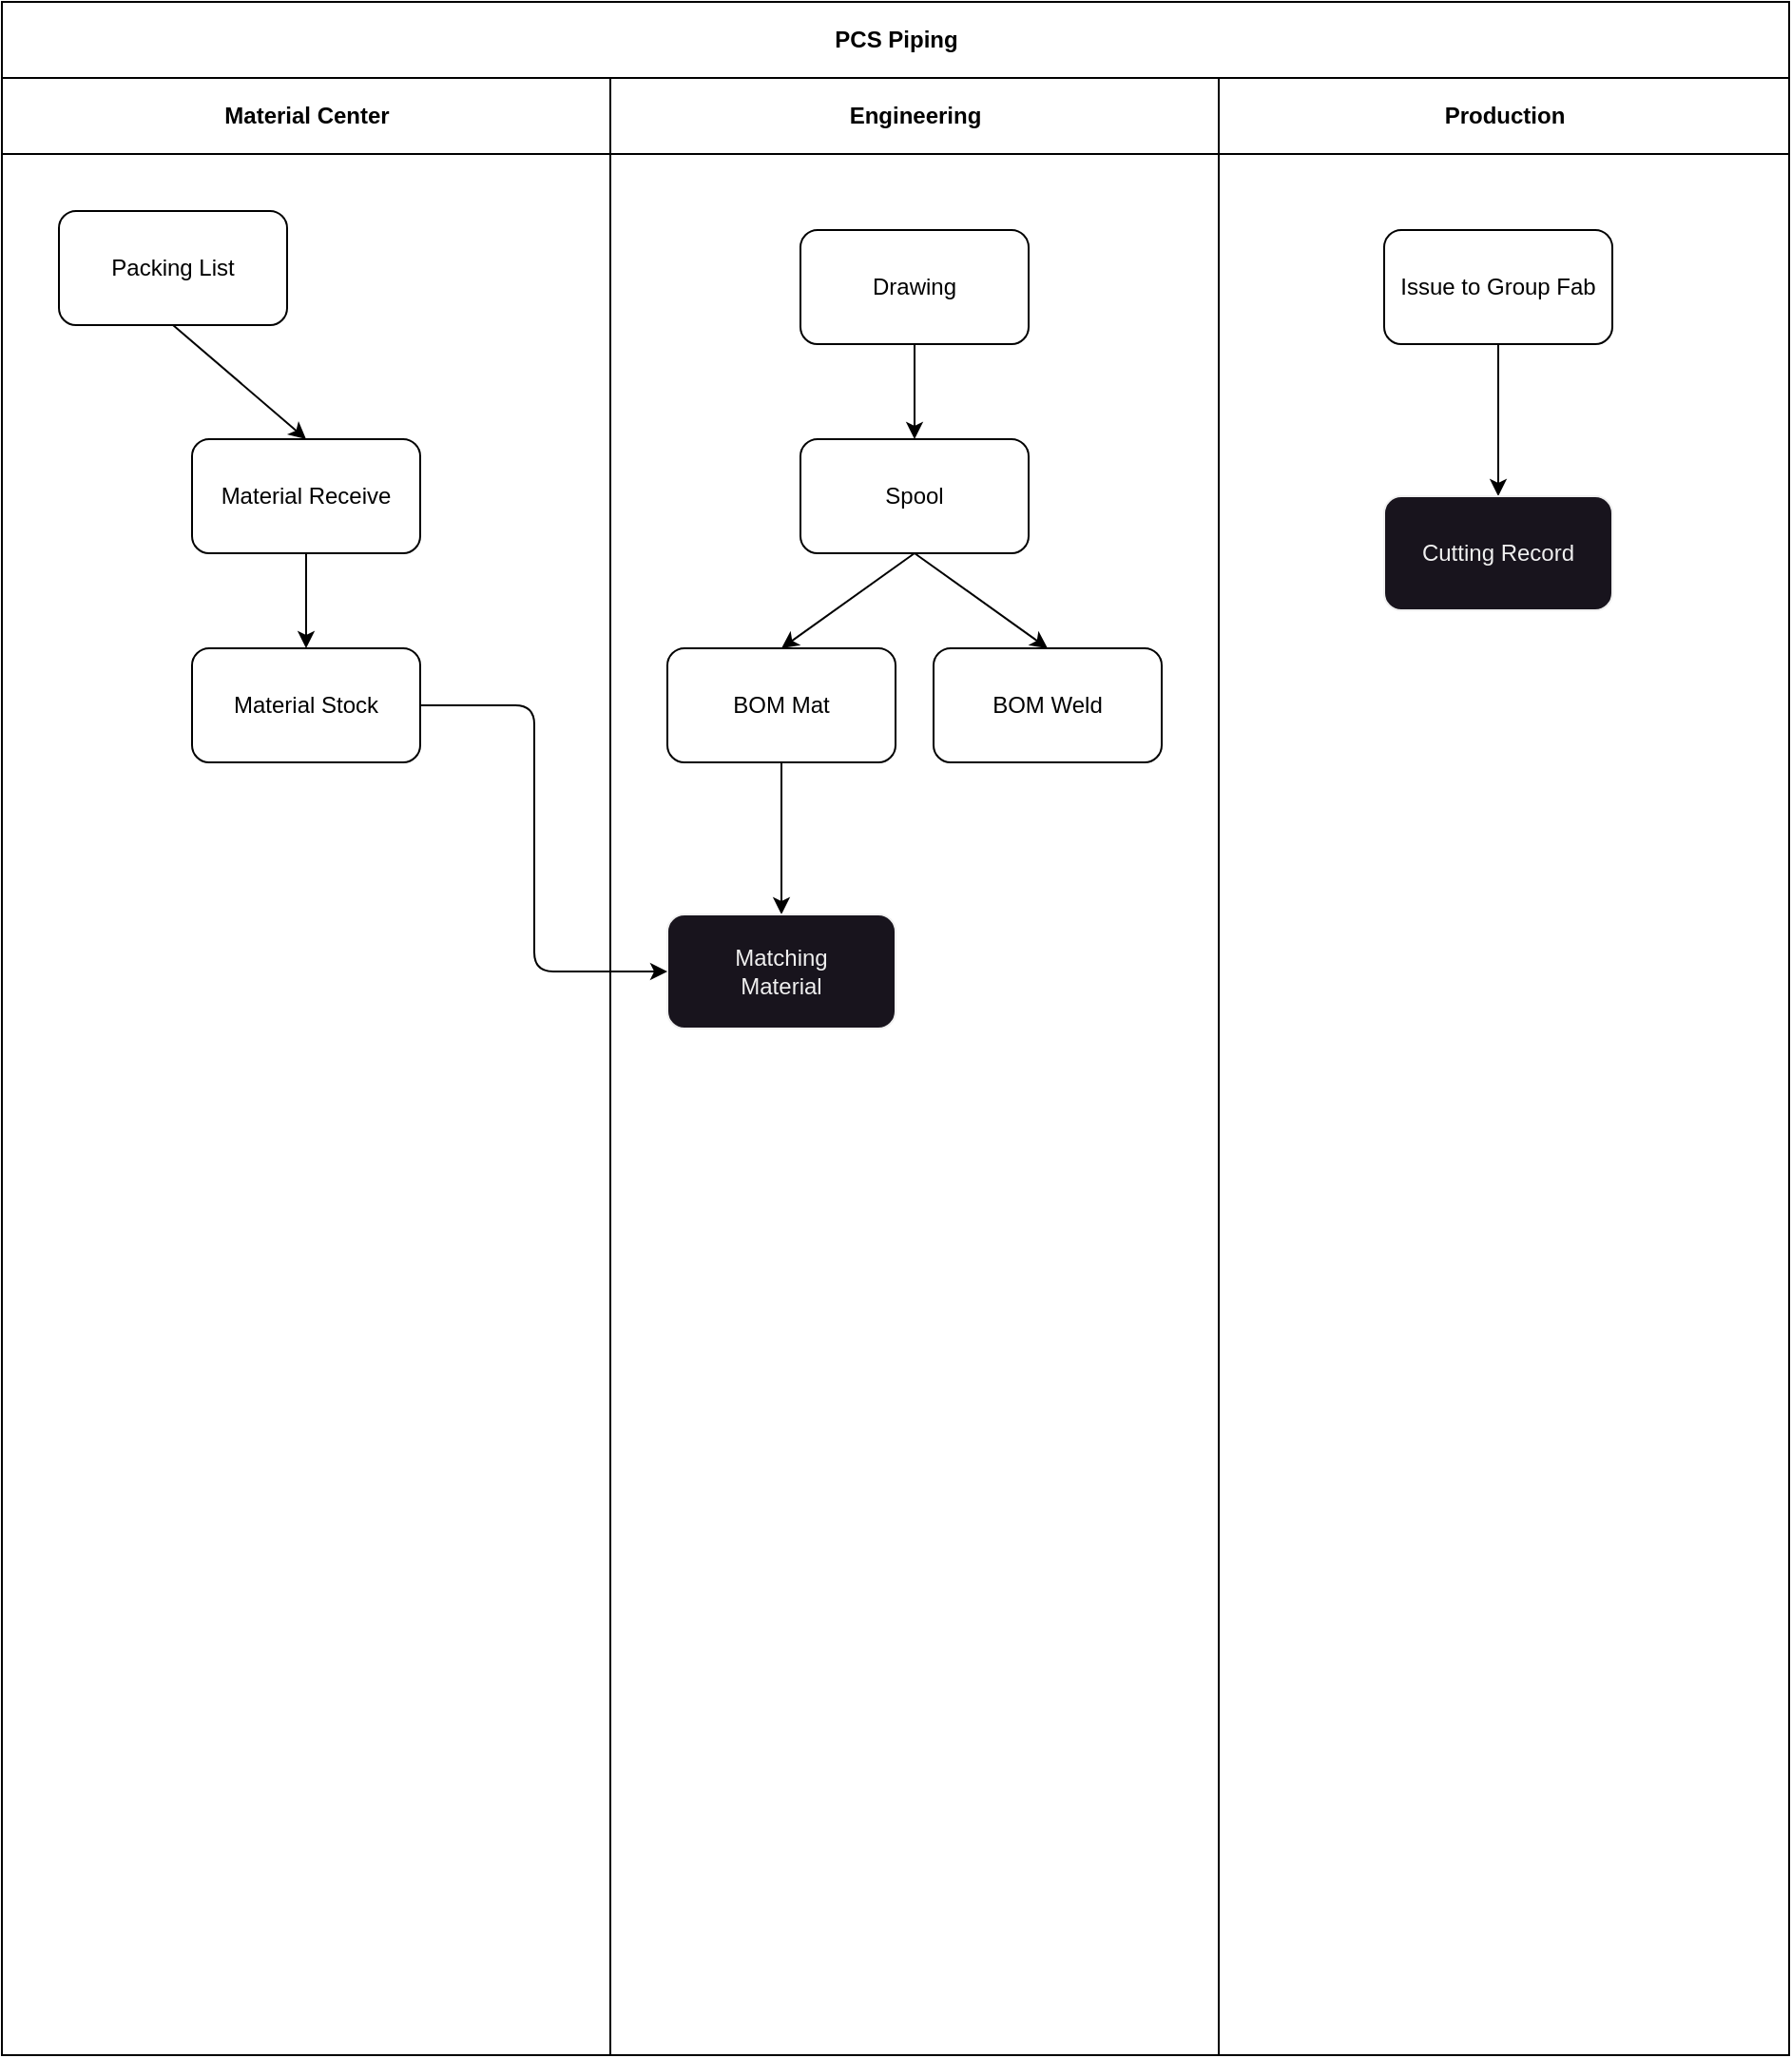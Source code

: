 <mxfile>
    <diagram id="pl-FxzCDvtGJDBXuIbYB" name="Page-1">
        <mxGraphModel dx="390" dy="472" grid="1" gridSize="10" guides="1" tooltips="1" connect="1" arrows="1" fold="1" page="1" pageScale="1" pageWidth="1654" pageHeight="1169" math="0" shadow="0">
            <root>
                <mxCell id="0"/>
                <mxCell id="1" style="locked=1;" parent="0"/>
                <mxCell id="34" value="Section" style="locked=1;" parent="0"/>
                <mxCell id="35" value="PCS Piping" style="swimlane;childLayout=stackLayout;resizeParent=1;resizeParentMax=0;startSize=40;html=1;" parent="34" vertex="1">
                    <mxGeometry x="40" y="40" width="940" height="1080" as="geometry"/>
                </mxCell>
                <mxCell id="36" value="Material Center" style="swimlane;startSize=40;html=1;" parent="35" vertex="1">
                    <mxGeometry y="40" width="320" height="1040" as="geometry"/>
                </mxCell>
                <mxCell id="37" value="Engineering" style="swimlane;startSize=40;html=1;" parent="35" vertex="1">
                    <mxGeometry x="320" y="40" width="320" height="1040" as="geometry"/>
                </mxCell>
                <mxCell id="38" value="Production" style="swimlane;startSize=40;html=1;" parent="35" vertex="1">
                    <mxGeometry x="640" y="40" width="300" height="1040" as="geometry"/>
                </mxCell>
                <mxCell id="39" value="Material" style="locked=1;" parent="0"/>
                <mxCell id="42" style="edgeStyle=none;html=1;exitX=0.5;exitY=1;exitDx=0;exitDy=0;entryX=0.5;entryY=0;entryDx=0;entryDy=0;" parent="39" source="40" target="41" edge="1">
                    <mxGeometry relative="1" as="geometry"/>
                </mxCell>
                <mxCell id="40" value="Packing List" style="rounded=1;whiteSpace=wrap;html=1;" parent="39" vertex="1">
                    <mxGeometry x="70" y="150" width="120" height="60" as="geometry"/>
                </mxCell>
                <mxCell id="44" style="edgeStyle=none;html=1;exitX=0.5;exitY=1;exitDx=0;exitDy=0;entryX=0.5;entryY=0;entryDx=0;entryDy=0;" parent="39" source="41" target="43" edge="1">
                    <mxGeometry relative="1" as="geometry"/>
                </mxCell>
                <mxCell id="41" value="Material Receive" style="rounded=1;whiteSpace=wrap;html=1;" parent="39" vertex="1">
                    <mxGeometry x="140" y="270" width="120" height="60" as="geometry"/>
                </mxCell>
                <mxCell id="43" value="Material Stock" style="rounded=1;whiteSpace=wrap;html=1;" parent="39" vertex="1">
                    <mxGeometry x="140" y="380" width="120" height="60" as="geometry"/>
                </mxCell>
                <mxCell id="45" value="Engineering" style="locked=1;" parent="0"/>
                <mxCell id="57" style="edgeStyle=none;sketch=0;html=1;exitX=0.5;exitY=1;exitDx=0;exitDy=0;entryX=0.5;entryY=0;entryDx=0;entryDy=0;shadow=0;" parent="45" source="52" target="56" edge="1">
                    <mxGeometry relative="1" as="geometry"/>
                </mxCell>
                <mxCell id="52" value="Drawing" style="rounded=1;whiteSpace=wrap;html=1;" parent="45" vertex="1">
                    <mxGeometry x="460" y="160" width="120" height="60" as="geometry"/>
                </mxCell>
                <mxCell id="66" value="" style="edgeStyle=none;html=1;" parent="45" source="53" target="65" edge="1">
                    <mxGeometry relative="1" as="geometry"/>
                </mxCell>
                <mxCell id="53" value="BOM Mat" style="rounded=1;whiteSpace=wrap;html=1;" parent="45" vertex="1">
                    <mxGeometry x="390" y="380" width="120" height="60" as="geometry"/>
                </mxCell>
                <mxCell id="54" value="BOM Weld" style="rounded=1;whiteSpace=wrap;html=1;" parent="45" vertex="1">
                    <mxGeometry x="530" y="380" width="120" height="60" as="geometry"/>
                </mxCell>
                <mxCell id="58" style="edgeStyle=none;sketch=0;html=1;exitX=0.5;exitY=1;exitDx=0;exitDy=0;entryX=0.5;entryY=0;entryDx=0;entryDy=0;shadow=0;" parent="45" source="56" target="53" edge="1">
                    <mxGeometry relative="1" as="geometry"/>
                </mxCell>
                <mxCell id="59" style="edgeStyle=none;sketch=0;html=1;exitX=0.5;exitY=1;exitDx=0;exitDy=0;entryX=0.5;entryY=0;entryDx=0;entryDy=0;shadow=0;" parent="45" source="56" target="54" edge="1">
                    <mxGeometry relative="1" as="geometry"/>
                </mxCell>
                <mxCell id="56" value="Spool" style="rounded=1;whiteSpace=wrap;html=1;" parent="45" vertex="1">
                    <mxGeometry x="460" y="270" width="120" height="60" as="geometry"/>
                </mxCell>
                <mxCell id="65" value="Matching&lt;br&gt;Material" style="rounded=1;whiteSpace=wrap;html=1;fillColor=rgb(24, 20, 29);strokeColor=rgb(240, 240, 240);fontColor=rgb(240, 240, 240);" parent="45" vertex="1">
                    <mxGeometry x="390" y="520" width="120" height="60" as="geometry"/>
                </mxCell>
                <mxCell id="67" style="edgeStyle=none;html=1;exitX=1;exitY=0.5;exitDx=0;exitDy=0;entryX=0;entryY=0.5;entryDx=0;entryDy=0;" parent="45" source="43" target="65" edge="1">
                    <mxGeometry relative="1" as="geometry">
                        <Array as="points">
                            <mxPoint x="320" y="410"/>
                            <mxPoint x="320" y="550"/>
                        </Array>
                    </mxGeometry>
                </mxCell>
                <mxCell id="68" value="Production" style="locked=1;" parent="0"/>
                <mxCell id="71" value="" style="edgeStyle=none;html=1;" edge="1" parent="68" source="69" target="70">
                    <mxGeometry relative="1" as="geometry"/>
                </mxCell>
                <mxCell id="69" value="Issue to Group Fab" style="rounded=1;whiteSpace=wrap;html=1;" vertex="1" parent="68">
                    <mxGeometry x="767" y="160" width="120" height="60" as="geometry"/>
                </mxCell>
                <mxCell id="70" value="Cutting Record" style="whiteSpace=wrap;html=1;fillColor=rgb(24, 20, 29);strokeColor=rgb(240, 240, 240);fontColor=rgb(240, 240, 240);rounded=1;" vertex="1" parent="68">
                    <mxGeometry x="767" y="300" width="120" height="60" as="geometry"/>
                </mxCell>
            </root>
        </mxGraphModel>
    </diagram>
</mxfile>